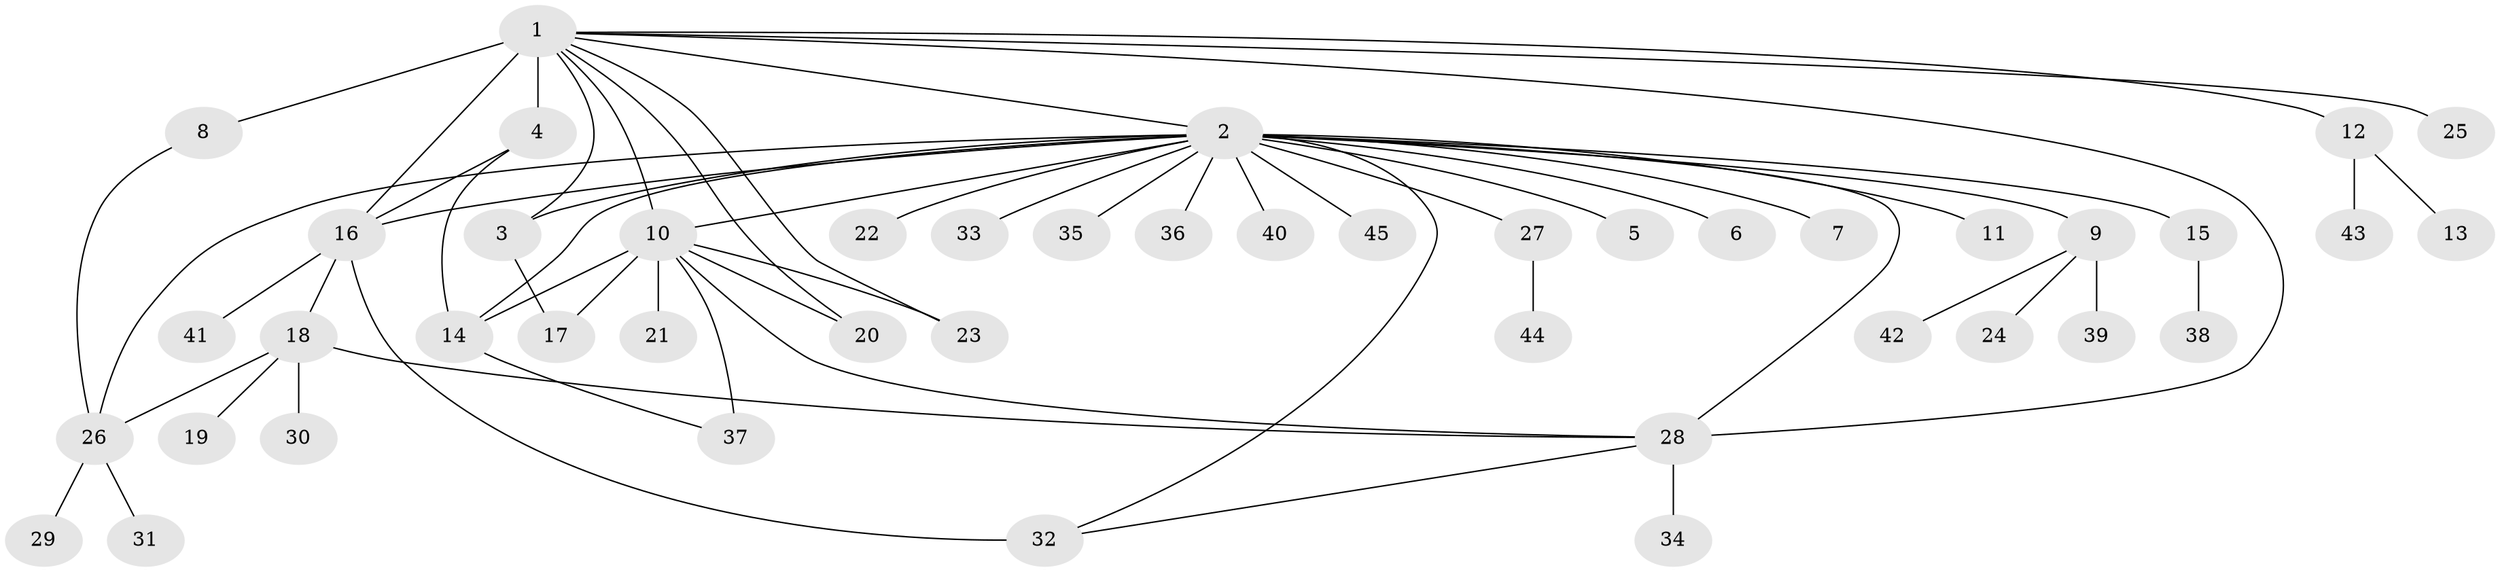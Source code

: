 // original degree distribution, {25: 0.011111111111111112, 1: 0.5444444444444444, 27: 0.011111111111111112, 2: 0.16666666666666666, 5: 0.044444444444444446, 10: 0.011111111111111112, 3: 0.13333333333333333, 4: 0.044444444444444446, 6: 0.022222222222222223, 7: 0.011111111111111112}
// Generated by graph-tools (version 1.1) at 2025/35/03/09/25 02:35:35]
// undirected, 45 vertices, 61 edges
graph export_dot {
graph [start="1"]
  node [color=gray90,style=filled];
  1;
  2;
  3;
  4;
  5;
  6;
  7;
  8;
  9;
  10;
  11;
  12;
  13;
  14;
  15;
  16;
  17;
  18;
  19;
  20;
  21;
  22;
  23;
  24;
  25;
  26;
  27;
  28;
  29;
  30;
  31;
  32;
  33;
  34;
  35;
  36;
  37;
  38;
  39;
  40;
  41;
  42;
  43;
  44;
  45;
  1 -- 2 [weight=1.0];
  1 -- 3 [weight=1.0];
  1 -- 4 [weight=11.0];
  1 -- 8 [weight=1.0];
  1 -- 10 [weight=2.0];
  1 -- 12 [weight=1.0];
  1 -- 16 [weight=1.0];
  1 -- 20 [weight=1.0];
  1 -- 23 [weight=1.0];
  1 -- 25 [weight=1.0];
  1 -- 28 [weight=2.0];
  2 -- 3 [weight=2.0];
  2 -- 5 [weight=1.0];
  2 -- 6 [weight=1.0];
  2 -- 7 [weight=1.0];
  2 -- 9 [weight=1.0];
  2 -- 10 [weight=1.0];
  2 -- 11 [weight=1.0];
  2 -- 14 [weight=1.0];
  2 -- 15 [weight=1.0];
  2 -- 16 [weight=1.0];
  2 -- 22 [weight=1.0];
  2 -- 26 [weight=1.0];
  2 -- 27 [weight=1.0];
  2 -- 28 [weight=1.0];
  2 -- 32 [weight=1.0];
  2 -- 33 [weight=1.0];
  2 -- 35 [weight=1.0];
  2 -- 36 [weight=1.0];
  2 -- 40 [weight=1.0];
  2 -- 45 [weight=1.0];
  3 -- 17 [weight=1.0];
  4 -- 14 [weight=1.0];
  4 -- 16 [weight=1.0];
  8 -- 26 [weight=1.0];
  9 -- 24 [weight=1.0];
  9 -- 39 [weight=1.0];
  9 -- 42 [weight=1.0];
  10 -- 14 [weight=1.0];
  10 -- 17 [weight=1.0];
  10 -- 20 [weight=1.0];
  10 -- 21 [weight=2.0];
  10 -- 23 [weight=1.0];
  10 -- 28 [weight=1.0];
  10 -- 37 [weight=2.0];
  12 -- 13 [weight=1.0];
  12 -- 43 [weight=1.0];
  14 -- 37 [weight=1.0];
  15 -- 38 [weight=1.0];
  16 -- 18 [weight=1.0];
  16 -- 32 [weight=2.0];
  16 -- 41 [weight=2.0];
  18 -- 19 [weight=3.0];
  18 -- 26 [weight=1.0];
  18 -- 28 [weight=1.0];
  18 -- 30 [weight=1.0];
  26 -- 29 [weight=1.0];
  26 -- 31 [weight=1.0];
  27 -- 44 [weight=1.0];
  28 -- 32 [weight=1.0];
  28 -- 34 [weight=3.0];
}
